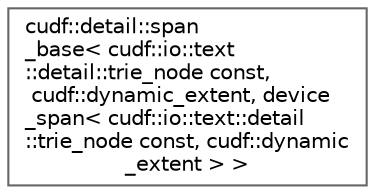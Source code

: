 digraph "类继承关系图"
{
 // LATEX_PDF_SIZE
  bgcolor="transparent";
  edge [fontname=Helvetica,fontsize=10,labelfontname=Helvetica,labelfontsize=10];
  node [fontname=Helvetica,fontsize=10,shape=box,height=0.2,width=0.4];
  rankdir="LR";
  Node0 [id="Node000000",label="cudf::detail::span\l_base\< cudf::io::text\l::detail::trie_node const,\l cudf::dynamic_extent, device\l_span\< cudf::io::text::detail\l::trie_node const, cudf::dynamic\l_extent \> \>",height=0.2,width=0.4,color="grey40", fillcolor="white", style="filled",URL="$classcudf_1_1detail_1_1span__base.html",tooltip=" "];
}
